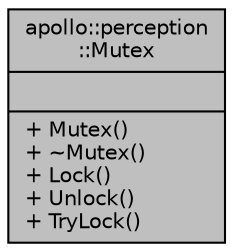 digraph "apollo::perception::Mutex"
{
  edge [fontname="Helvetica",fontsize="10",labelfontname="Helvetica",labelfontsize="10"];
  node [fontname="Helvetica",fontsize="10",shape=record];
  Node1 [label="{apollo::perception\l::Mutex\n||+ Mutex()\l+ ~Mutex()\l+ Lock()\l+ Unlock()\l+ TryLock()\l}",height=0.2,width=0.4,color="black", fillcolor="grey75", style="filled" fontcolor="black"];
}
